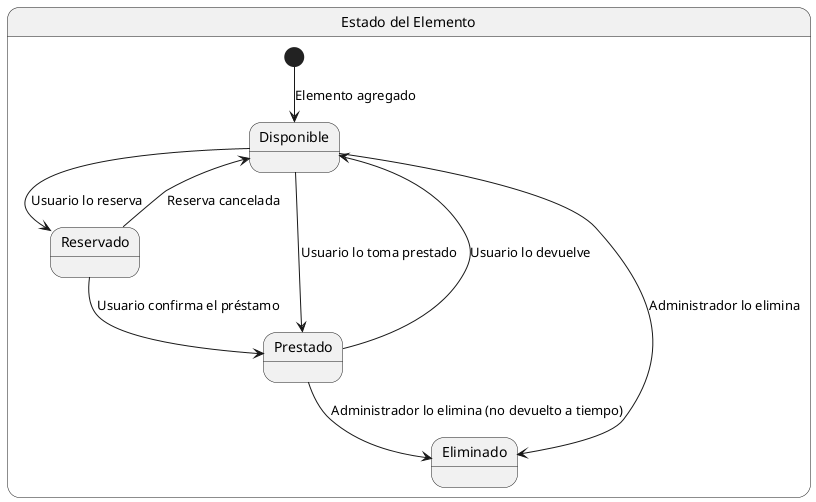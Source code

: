 @startuml

State "Estado del Elemento" as ElementoBiblioteca {
  [*] --> Disponible : Elemento agregado

  Disponible --> Prestado : Usuario lo toma prestado
  Prestado --> Disponible : Usuario lo devuelve

  Disponible --> Reservado : Usuario lo reserva
  Reservado --> Prestado : Usuario confirma el préstamo
  Reservado --> Disponible : Reserva cancelada

  Disponible --> Eliminado : Administrador lo elimina
  Prestado --> Eliminado : Administrador lo elimina (no devuelto a tiempo)
}

@enduml
